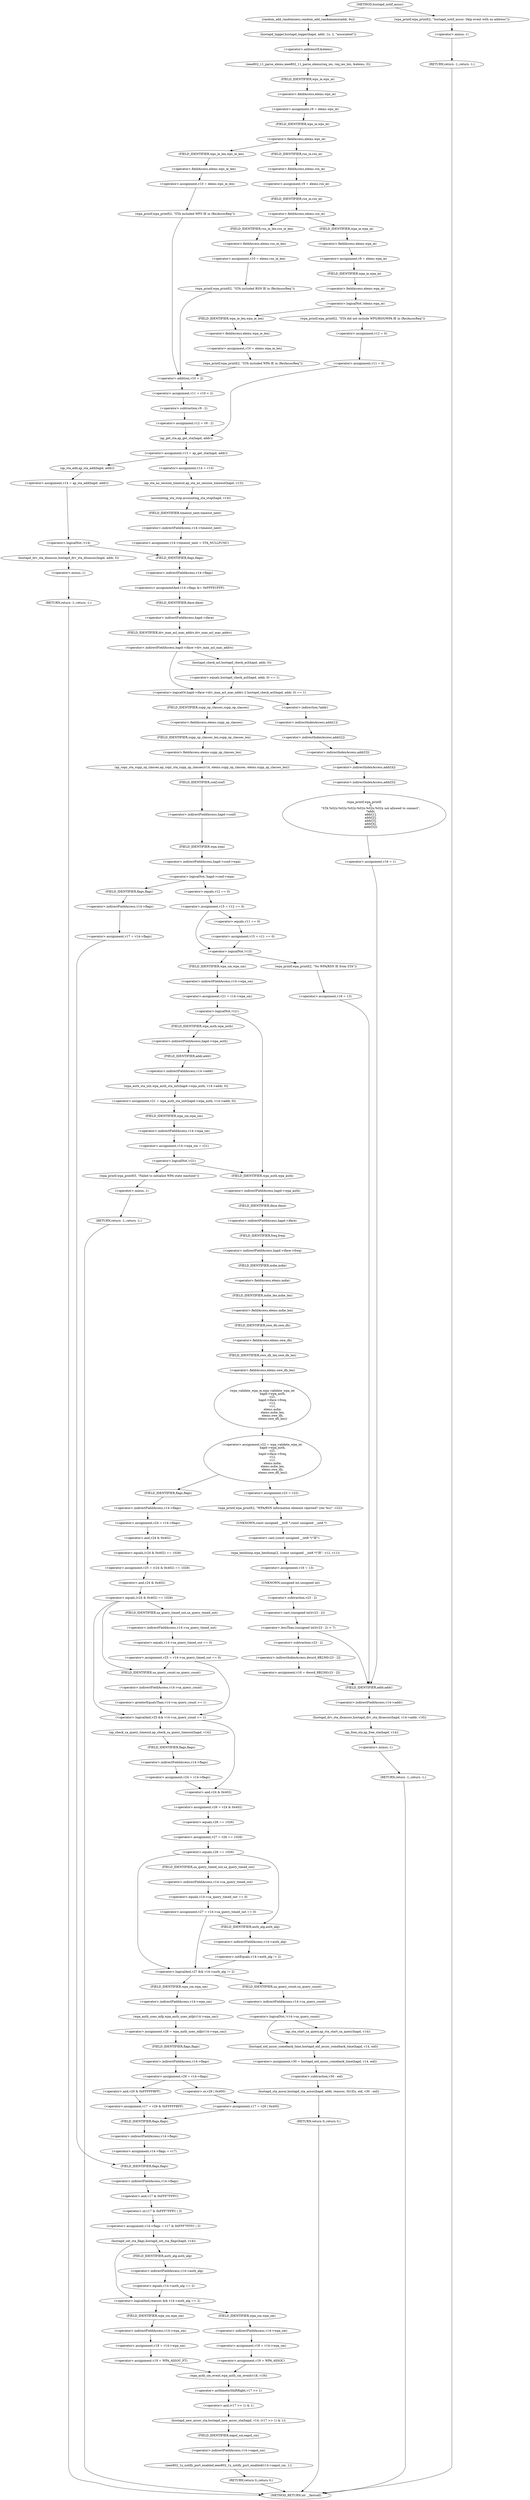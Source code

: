 digraph hostapd_notif_assoc {  
"1000157" [label = "(random_add_randomness,random_add_randomness(addr, 6u))" ]
"1000160" [label = "(hostapd_logger,hostapd_logger(hapd, addr, 1u, 2, \"associated\"))" ]
"1000166" [label = "(ieee802_11_parse_elems,ieee802_11_parse_elems(req_ies, req_ies_len, &elems, 0))" ]
"1000169" [label = "(<operator>.addressOf,&elems)" ]
"1000172" [label = "(<operator>.assignment,v9 = elems.wps_ie)" ]
"1000174" [label = "(<operator>.fieldAccess,elems.wps_ie)" ]
"1000176" [label = "(FIELD_IDENTIFIER,wps_ie,wps_ie)" ]
"1000178" [label = "(<operator>.fieldAccess,elems.wps_ie)" ]
"1000180" [label = "(FIELD_IDENTIFIER,wps_ie,wps_ie)" ]
"1000182" [label = "(<operator>.assignment,v10 = elems.wps_ie_len)" ]
"1000184" [label = "(<operator>.fieldAccess,elems.wps_ie_len)" ]
"1000186" [label = "(FIELD_IDENTIFIER,wps_ie_len,wps_ie_len)" ]
"1000187" [label = "(wpa_printf,wpa_printf(2, \"STA included WPS IE in (Re)AssocReq\"))" ]
"1000192" [label = "(<operator>.assignment,v9 = elems.rsn_ie)" ]
"1000194" [label = "(<operator>.fieldAccess,elems.rsn_ie)" ]
"1000196" [label = "(FIELD_IDENTIFIER,rsn_ie,rsn_ie)" ]
"1000198" [label = "(<operator>.fieldAccess,elems.rsn_ie)" ]
"1000200" [label = "(FIELD_IDENTIFIER,rsn_ie,rsn_ie)" ]
"1000202" [label = "(<operator>.assignment,v10 = elems.rsn_ie_len)" ]
"1000204" [label = "(<operator>.fieldAccess,elems.rsn_ie_len)" ]
"1000206" [label = "(FIELD_IDENTIFIER,rsn_ie_len,rsn_ie_len)" ]
"1000207" [label = "(wpa_printf,wpa_printf(2, \"STA included RSN IE in (Re)AssocReq\"))" ]
"1000212" [label = "(<operator>.assignment,v9 = elems.wpa_ie)" ]
"1000214" [label = "(<operator>.fieldAccess,elems.wpa_ie)" ]
"1000216" [label = "(FIELD_IDENTIFIER,wpa_ie,wpa_ie)" ]
"1000218" [label = "(<operator>.logicalNot,!elems.wpa_ie)" ]
"1000219" [label = "(<operator>.fieldAccess,elems.wpa_ie)" ]
"1000221" [label = "(FIELD_IDENTIFIER,wpa_ie,wpa_ie)" ]
"1000223" [label = "(wpa_printf,wpa_printf(2, \"STA did not include WPS/RSN/WPA IE in (Re)AssocReq\"))" ]
"1000226" [label = "(<operator>.assignment,v12 = 0)" ]
"1000229" [label = "(<operator>.assignment,v11 = 0)" ]
"1000233" [label = "(<operator>.assignment,v13 = ap_get_sta(hapd, addr))" ]
"1000235" [label = "(ap_get_sta,ap_get_sta(hapd, addr))" ]
"1000241" [label = "(<operator>.assignment,v14 = v13)" ]
"1000244" [label = "(ap_sta_no_session_timeout,ap_sta_no_session_timeout(hapd, v13))" ]
"1000247" [label = "(accounting_sta_stop,accounting_sta_stop(hapd, v14))" ]
"1000250" [label = "(<operator>.assignment,v14->timeout_next = STA_NULLFUNC)" ]
"1000251" [label = "(<operator>.indirectFieldAccess,v14->timeout_next)" ]
"1000253" [label = "(FIELD_IDENTIFIER,timeout_next,timeout_next)" ]
"1000257" [label = "(<operator>.assignment,v14 = ap_sta_add(hapd, addr))" ]
"1000259" [label = "(ap_sta_add,ap_sta_add(hapd, addr))" ]
"1000263" [label = "(<operator>.logicalNot,!v14)" ]
"1000266" [label = "(hostapd_drv_sta_disassoc,hostapd_drv_sta_disassoc(hapd, addr, 5))" ]
"1000270" [label = "(RETURN,return -1;,return -1;)" ]
"1000271" [label = "(<operator>.minus,-1)" ]
"1000273" [label = "(<operators>.assignmentAnd,v14->flags &= 0xFFFECFFF)" ]
"1000274" [label = "(<operator>.indirectFieldAccess,v14->flags)" ]
"1000276" [label = "(FIELD_IDENTIFIER,flags,flags)" ]
"1000279" [label = "(<operator>.logicalOr,hapd->iface->drv_max_acl_mac_addrs || hostapd_check_acl(hapd, addr, 0) == 1)" ]
"1000280" [label = "(<operator>.indirectFieldAccess,hapd->iface->drv_max_acl_mac_addrs)" ]
"1000281" [label = "(<operator>.indirectFieldAccess,hapd->iface)" ]
"1000283" [label = "(FIELD_IDENTIFIER,iface,iface)" ]
"1000284" [label = "(FIELD_IDENTIFIER,drv_max_acl_mac_addrs,drv_max_acl_mac_addrs)" ]
"1000285" [label = "(<operator>.equals,hostapd_check_acl(hapd, addr, 0) == 1)" ]
"1000286" [label = "(hostapd_check_acl,hostapd_check_acl(hapd, addr, 0))" ]
"1000292" [label = "(ap_copy_sta_supp_op_classes,ap_copy_sta_supp_op_classes(v14, elems.supp_op_classes, elems.supp_op_classes_len))" ]
"1000294" [label = "(<operator>.fieldAccess,elems.supp_op_classes)" ]
"1000296" [label = "(FIELD_IDENTIFIER,supp_op_classes,supp_op_classes)" ]
"1000297" [label = "(<operator>.fieldAccess,elems.supp_op_classes_len)" ]
"1000299" [label = "(FIELD_IDENTIFIER,supp_op_classes_len,supp_op_classes_len)" ]
"1000301" [label = "(<operator>.logicalNot,!hapd->conf->wpa)" ]
"1000302" [label = "(<operator>.indirectFieldAccess,hapd->conf->wpa)" ]
"1000303" [label = "(<operator>.indirectFieldAccess,hapd->conf)" ]
"1000305" [label = "(FIELD_IDENTIFIER,conf,conf)" ]
"1000306" [label = "(FIELD_IDENTIFIER,wpa,wpa)" ]
"1000308" [label = "(<operator>.assignment,v17 = v14->flags)" ]
"1000310" [label = "(<operator>.indirectFieldAccess,v14->flags)" ]
"1000312" [label = "(FIELD_IDENTIFIER,flags,flags)" ]
"1000314" [label = "(<operator>.assignment,v15 = v12 == 0)" ]
"1000316" [label = "(<operator>.equals,v12 == 0)" ]
"1000321" [label = "(<operator>.assignment,v15 = v11 == 0)" ]
"1000323" [label = "(<operator>.equals,v11 == 0)" ]
"1000327" [label = "(<operator>.logicalNot,!v15)" ]
"1000330" [label = "(<operator>.assignment,v21 = v14->wpa_sm)" ]
"1000332" [label = "(<operator>.indirectFieldAccess,v14->wpa_sm)" ]
"1000334" [label = "(FIELD_IDENTIFIER,wpa_sm,wpa_sm)" ]
"1000336" [label = "(<operator>.logicalNot,!v21)" ]
"1000339" [label = "(<operator>.assignment,v21 = wpa_auth_sta_init(hapd->wpa_auth, v14->addr, 0))" ]
"1000341" [label = "(wpa_auth_sta_init,wpa_auth_sta_init(hapd->wpa_auth, v14->addr, 0))" ]
"1000342" [label = "(<operator>.indirectFieldAccess,hapd->wpa_auth)" ]
"1000344" [label = "(FIELD_IDENTIFIER,wpa_auth,wpa_auth)" ]
"1000345" [label = "(<operator>.indirectFieldAccess,v14->addr)" ]
"1000347" [label = "(FIELD_IDENTIFIER,addr,addr)" ]
"1000349" [label = "(<operator>.assignment,v14->wpa_sm = v21)" ]
"1000350" [label = "(<operator>.indirectFieldAccess,v14->wpa_sm)" ]
"1000352" [label = "(FIELD_IDENTIFIER,wpa_sm,wpa_sm)" ]
"1000355" [label = "(<operator>.logicalNot,!v21)" ]
"1000358" [label = "(wpa_printf,wpa_printf(5, \"Failed to initialize WPA state machine\"))" ]
"1000361" [label = "(RETURN,return -1;,return -1;)" ]
"1000362" [label = "(<operator>.minus,-1)" ]
"1000364" [label = "(<operator>.assignment,v22 = wpa_validate_wpa_ie(\n                      hapd->wpa_auth,\n                      v21,\n                      hapd->iface->freq,\n                      v12,\n                      v11,\n                      elems.mdie,\n                      elems.mdie_len,\n                      elems.owe_dh,\n                      elems.owe_dh_len))" ]
"1000366" [label = "(wpa_validate_wpa_ie,wpa_validate_wpa_ie(\n                      hapd->wpa_auth,\n                      v21,\n                      hapd->iface->freq,\n                      v12,\n                      v11,\n                      elems.mdie,\n                      elems.mdie_len,\n                      elems.owe_dh,\n                      elems.owe_dh_len))" ]
"1000367" [label = "(<operator>.indirectFieldAccess,hapd->wpa_auth)" ]
"1000369" [label = "(FIELD_IDENTIFIER,wpa_auth,wpa_auth)" ]
"1000371" [label = "(<operator>.indirectFieldAccess,hapd->iface->freq)" ]
"1000372" [label = "(<operator>.indirectFieldAccess,hapd->iface)" ]
"1000374" [label = "(FIELD_IDENTIFIER,iface,iface)" ]
"1000375" [label = "(FIELD_IDENTIFIER,freq,freq)" ]
"1000378" [label = "(<operator>.fieldAccess,elems.mdie)" ]
"1000380" [label = "(FIELD_IDENTIFIER,mdie,mdie)" ]
"1000381" [label = "(<operator>.fieldAccess,elems.mdie_len)" ]
"1000383" [label = "(FIELD_IDENTIFIER,mdie_len,mdie_len)" ]
"1000384" [label = "(<operator>.fieldAccess,elems.owe_dh)" ]
"1000386" [label = "(FIELD_IDENTIFIER,owe_dh,owe_dh)" ]
"1000387" [label = "(<operator>.fieldAccess,elems.owe_dh_len)" ]
"1000389" [label = "(FIELD_IDENTIFIER,owe_dh_len,owe_dh_len)" ]
"1000393" [label = "(<operator>.assignment,v23 = v22)" ]
"1000396" [label = "(wpa_printf,wpa_printf(2, \"WPA/RSN information element rejected? (res %u)\", v22))" ]
"1000400" [label = "(wpa_hexdump,wpa_hexdump(2, (const unsigned __int8 *)\"IE\", v12, v11))" ]
"1000402" [label = "(<operator>.cast,(const unsigned __int8 *)\"IE\")" ]
"1000403" [label = "(UNKNOWN,const unsigned __int8 *,const unsigned __int8 *)" ]
"1000407" [label = "(<operator>.assignment,v16 = 13)" ]
"1000411" [label = "(<operator>.lessThan,(unsigned int)(v23 - 2) < 7)" ]
"1000412" [label = "(<operator>.cast,(unsigned int)(v23 - 2))" ]
"1000413" [label = "(UNKNOWN,unsigned int,unsigned int)" ]
"1000414" [label = "(<operator>.subtraction,v23 - 2)" ]
"1000418" [label = "(<operator>.assignment,v16 = dword_8B230[v23 - 2])" ]
"1000420" [label = "(<operator>.indirectIndexAccess,dword_8B230[v23 - 2])" ]
"1000422" [label = "(<operator>.subtraction,v23 - 2)" ]
"1000426" [label = "(<operator>.assignment,v24 = v14->flags)" ]
"1000428" [label = "(<operator>.indirectFieldAccess,v14->flags)" ]
"1000430" [label = "(FIELD_IDENTIFIER,flags,flags)" ]
"1000431" [label = "(<operator>.assignment,v25 = (v24 & 0x402) == 1026)" ]
"1000433" [label = "(<operator>.equals,(v24 & 0x402) == 1026)" ]
"1000434" [label = "(<operator>.and,v24 & 0x402)" ]
"1000439" [label = "(<operator>.equals,(v24 & 0x402) == 1026)" ]
"1000440" [label = "(<operator>.and,v24 & 0x402)" ]
"1000444" [label = "(<operator>.assignment,v25 = v14->sa_query_timed_out == 0)" ]
"1000446" [label = "(<operator>.equals,v14->sa_query_timed_out == 0)" ]
"1000447" [label = "(<operator>.indirectFieldAccess,v14->sa_query_timed_out)" ]
"1000449" [label = "(FIELD_IDENTIFIER,sa_query_timed_out,sa_query_timed_out)" ]
"1000452" [label = "(<operator>.logicalAnd,v25 && v14->sa_query_count >= 1)" ]
"1000454" [label = "(<operator>.greaterEqualsThan,v14->sa_query_count >= 1)" ]
"1000455" [label = "(<operator>.indirectFieldAccess,v14->sa_query_count)" ]
"1000457" [label = "(FIELD_IDENTIFIER,sa_query_count,sa_query_count)" ]
"1000460" [label = "(ap_check_sa_query_timeout,ap_check_sa_query_timeout(hapd, v14))" ]
"1000463" [label = "(<operator>.assignment,v24 = v14->flags)" ]
"1000465" [label = "(<operator>.indirectFieldAccess,v14->flags)" ]
"1000467" [label = "(FIELD_IDENTIFIER,flags,flags)" ]
"1000468" [label = "(<operator>.assignment,v26 = v24 & 0x402)" ]
"1000470" [label = "(<operator>.and,v24 & 0x402)" ]
"1000473" [label = "(<operator>.assignment,v27 = v26 == 1026)" ]
"1000475" [label = "(<operator>.equals,v26 == 1026)" ]
"1000479" [label = "(<operator>.equals,v26 == 1026)" ]
"1000482" [label = "(<operator>.assignment,v27 = v14->sa_query_timed_out == 0)" ]
"1000484" [label = "(<operator>.equals,v14->sa_query_timed_out == 0)" ]
"1000485" [label = "(<operator>.indirectFieldAccess,v14->sa_query_timed_out)" ]
"1000487" [label = "(FIELD_IDENTIFIER,sa_query_timed_out,sa_query_timed_out)" ]
"1000490" [label = "(<operator>.logicalAnd,v27 && v14->auth_alg != 2)" ]
"1000492" [label = "(<operator>.notEquals,v14->auth_alg != 2)" ]
"1000493" [label = "(<operator>.indirectFieldAccess,v14->auth_alg)" ]
"1000495" [label = "(FIELD_IDENTIFIER,auth_alg,auth_alg)" ]
"1000499" [label = "(<operator>.logicalNot,!v14->sa_query_count)" ]
"1000500" [label = "(<operator>.indirectFieldAccess,v14->sa_query_count)" ]
"1000502" [label = "(FIELD_IDENTIFIER,sa_query_count,sa_query_count)" ]
"1000503" [label = "(ap_sta_start_sa_query,ap_sta_start_sa_query(hapd, v14))" ]
"1000506" [label = "(<operator>.assignment,v30 = hostapd_eid_assoc_comeback_time(hapd, v14, eid))" ]
"1000508" [label = "(hostapd_eid_assoc_comeback_time,hostapd_eid_assoc_comeback_time(hapd, v14, eid))" ]
"1000512" [label = "(hostapd_sta_assoc,hostapd_sta_assoc(hapd, addr, reassoc, 0x1Eu, eid, v30 - eid))" ]
"1000518" [label = "(<operator>.subtraction,v30 - eid)" ]
"1000521" [label = "(RETURN,return 0;,return 0;)" ]
"1000523" [label = "(<operator>.assignment,v28 = wpa_auth_uses_mfp(v14->wpa_sm))" ]
"1000525" [label = "(wpa_auth_uses_mfp,wpa_auth_uses_mfp(v14->wpa_sm))" ]
"1000526" [label = "(<operator>.indirectFieldAccess,v14->wpa_sm)" ]
"1000528" [label = "(FIELD_IDENTIFIER,wpa_sm,wpa_sm)" ]
"1000529" [label = "(<operator>.assignment,v29 = v14->flags)" ]
"1000531" [label = "(<operator>.indirectFieldAccess,v14->flags)" ]
"1000533" [label = "(FIELD_IDENTIFIER,flags,flags)" ]
"1000536" [label = "(<operator>.assignment,v17 = v29 | 0x400)" ]
"1000538" [label = "(<operator>.or,v29 | 0x400)" ]
"1000542" [label = "(<operator>.assignment,v17 = v29 & 0xFFFFFBFF)" ]
"1000544" [label = "(<operator>.and,v29 & 0xFFFFFBFF)" ]
"1000547" [label = "(<operator>.assignment,v14->flags = v17)" ]
"1000548" [label = "(<operator>.indirectFieldAccess,v14->flags)" ]
"1000550" [label = "(FIELD_IDENTIFIER,flags,flags)" ]
"1000553" [label = "(<operator>.assignment,v14->flags = v17 & 0xFFF7FFFC | 3)" ]
"1000554" [label = "(<operator>.indirectFieldAccess,v14->flags)" ]
"1000556" [label = "(FIELD_IDENTIFIER,flags,flags)" ]
"1000557" [label = "(<operator>.or,v17 & 0xFFF7FFFC | 3)" ]
"1000558" [label = "(<operator>.and,v17 & 0xFFF7FFFC)" ]
"1000562" [label = "(hostapd_set_sta_flags,hostapd_set_sta_flags(hapd, v14))" ]
"1000566" [label = "(<operator>.logicalAnd,reassoc && v14->auth_alg == 2)" ]
"1000568" [label = "(<operator>.equals,v14->auth_alg == 2)" ]
"1000569" [label = "(<operator>.indirectFieldAccess,v14->auth_alg)" ]
"1000571" [label = "(FIELD_IDENTIFIER,auth_alg,auth_alg)" ]
"1000574" [label = "(<operator>.assignment,v18 = v14->wpa_sm)" ]
"1000576" [label = "(<operator>.indirectFieldAccess,v14->wpa_sm)" ]
"1000578" [label = "(FIELD_IDENTIFIER,wpa_sm,wpa_sm)" ]
"1000579" [label = "(<operator>.assignment,v19 = WPA_ASSOC_FT)" ]
"1000584" [label = "(<operator>.assignment,v18 = v14->wpa_sm)" ]
"1000586" [label = "(<operator>.indirectFieldAccess,v14->wpa_sm)" ]
"1000588" [label = "(FIELD_IDENTIFIER,wpa_sm,wpa_sm)" ]
"1000589" [label = "(<operator>.assignment,v19 = WPA_ASSOC)" ]
"1000592" [label = "(wpa_auth_sm_event,wpa_auth_sm_event(v18, v19))" ]
"1000595" [label = "(hostapd_new_assoc_sta,hostapd_new_assoc_sta(hapd, v14, (v17 >> 1) & 1))" ]
"1000598" [label = "(<operator>.and,(v17 >> 1) & 1)" ]
"1000599" [label = "(<operator>.arithmeticShiftRight,v17 >> 1)" ]
"1000603" [label = "(ieee802_1x_notify_port_enabled,ieee802_1x_notify_port_enabled(v14->eapol_sm, 1))" ]
"1000604" [label = "(<operator>.indirectFieldAccess,v14->eapol_sm)" ]
"1000606" [label = "(FIELD_IDENTIFIER,eapol_sm,eapol_sm)" ]
"1000608" [label = "(RETURN,return 0;,return 0;)" ]
"1000610" [label = "(wpa_printf,wpa_printf(2, \"No WPA/RSN IE from STA\"))" ]
"1000613" [label = "(<operator>.assignment,v16 = 13)" ]
"1000618" [label = "(wpa_printf,wpa_printf(\n              3,\n              \"STA %02x:%02x:%02x:%02x:%02x:%02x not allowed to connect\",\n              *addr,\n              addr[1],\n              addr[2],\n              addr[3],\n              addr[4],\n              addr[5]))" ]
"1000621" [label = "(<operator>.indirection,*addr)" ]
"1000623" [label = "(<operator>.indirectIndexAccess,addr[1])" ]
"1000626" [label = "(<operator>.indirectIndexAccess,addr[2])" ]
"1000629" [label = "(<operator>.indirectIndexAccess,addr[3])" ]
"1000632" [label = "(<operator>.indirectIndexAccess,addr[4])" ]
"1000635" [label = "(<operator>.indirectIndexAccess,addr[5])" ]
"1000638" [label = "(<operator>.assignment,v16 = 1)" ]
"1000642" [label = "(hostapd_drv_sta_disassoc,hostapd_drv_sta_disassoc(hapd, v14->addr, v16))" ]
"1000644" [label = "(<operator>.indirectFieldAccess,v14->addr)" ]
"1000646" [label = "(FIELD_IDENTIFIER,addr,addr)" ]
"1000648" [label = "(ap_free_sta,ap_free_sta(hapd, v14))" ]
"1000651" [label = "(RETURN,return -1;,return -1;)" ]
"1000652" [label = "(<operator>.minus,-1)" ]
"1000654" [label = "(<operator>.assignment,v10 = elems.wpa_ie_len)" ]
"1000656" [label = "(<operator>.fieldAccess,elems.wpa_ie_len)" ]
"1000658" [label = "(FIELD_IDENTIFIER,wpa_ie_len,wpa_ie_len)" ]
"1000659" [label = "(wpa_printf,wpa_printf(2, \"STA included WPA IE in (Re)AssocReq\"))" ]
"1000662" [label = "(<operator>.assignment,v11 = v10 + 2)" ]
"1000664" [label = "(<operator>.addition,v10 + 2)" ]
"1000667" [label = "(<operator>.assignment,v12 = v9 - 2)" ]
"1000669" [label = "(<operator>.subtraction,v9 - 2)" ]
"1000673" [label = "(wpa_printf,wpa_printf(2, \"hostapd_notif_assoc: Skip event with no address\"))" ]
"1000676" [label = "(RETURN,return -1;,return -1;)" ]
"1000677" [label = "(<operator>.minus,-1)" ]
"1000124" [label = "(METHOD,hostapd_notif_assoc)" ]
"1000679" [label = "(METHOD_RETURN,int __fastcall)" ]
  "1000157" -> "1000160" 
  "1000160" -> "1000169" 
  "1000166" -> "1000176" 
  "1000169" -> "1000166" 
  "1000172" -> "1000180" 
  "1000174" -> "1000172" 
  "1000176" -> "1000174" 
  "1000178" -> "1000186" 
  "1000178" -> "1000196" 
  "1000180" -> "1000178" 
  "1000182" -> "1000187" 
  "1000184" -> "1000182" 
  "1000186" -> "1000184" 
  "1000187" -> "1000664" 
  "1000192" -> "1000200" 
  "1000194" -> "1000192" 
  "1000196" -> "1000194" 
  "1000198" -> "1000206" 
  "1000198" -> "1000216" 
  "1000200" -> "1000198" 
  "1000202" -> "1000207" 
  "1000204" -> "1000202" 
  "1000206" -> "1000204" 
  "1000207" -> "1000664" 
  "1000212" -> "1000221" 
  "1000214" -> "1000212" 
  "1000216" -> "1000214" 
  "1000218" -> "1000223" 
  "1000218" -> "1000658" 
  "1000219" -> "1000218" 
  "1000221" -> "1000219" 
  "1000223" -> "1000226" 
  "1000226" -> "1000229" 
  "1000229" -> "1000235" 
  "1000233" -> "1000241" 
  "1000233" -> "1000259" 
  "1000235" -> "1000233" 
  "1000241" -> "1000244" 
  "1000244" -> "1000247" 
  "1000247" -> "1000253" 
  "1000250" -> "1000276" 
  "1000251" -> "1000250" 
  "1000253" -> "1000251" 
  "1000257" -> "1000263" 
  "1000259" -> "1000257" 
  "1000263" -> "1000266" 
  "1000263" -> "1000276" 
  "1000266" -> "1000271" 
  "1000270" -> "1000679" 
  "1000271" -> "1000270" 
  "1000273" -> "1000283" 
  "1000274" -> "1000273" 
  "1000276" -> "1000274" 
  "1000279" -> "1000296" 
  "1000279" -> "1000621" 
  "1000280" -> "1000279" 
  "1000280" -> "1000286" 
  "1000281" -> "1000284" 
  "1000283" -> "1000281" 
  "1000284" -> "1000280" 
  "1000285" -> "1000279" 
  "1000286" -> "1000285" 
  "1000292" -> "1000305" 
  "1000294" -> "1000299" 
  "1000296" -> "1000294" 
  "1000297" -> "1000292" 
  "1000299" -> "1000297" 
  "1000301" -> "1000312" 
  "1000301" -> "1000316" 
  "1000302" -> "1000301" 
  "1000303" -> "1000306" 
  "1000305" -> "1000303" 
  "1000306" -> "1000302" 
  "1000308" -> "1000556" 
  "1000310" -> "1000308" 
  "1000312" -> "1000310" 
  "1000314" -> "1000323" 
  "1000314" -> "1000327" 
  "1000316" -> "1000314" 
  "1000321" -> "1000327" 
  "1000323" -> "1000321" 
  "1000327" -> "1000334" 
  "1000327" -> "1000610" 
  "1000330" -> "1000336" 
  "1000332" -> "1000330" 
  "1000334" -> "1000332" 
  "1000336" -> "1000344" 
  "1000336" -> "1000369" 
  "1000339" -> "1000352" 
  "1000341" -> "1000339" 
  "1000342" -> "1000347" 
  "1000344" -> "1000342" 
  "1000345" -> "1000341" 
  "1000347" -> "1000345" 
  "1000349" -> "1000355" 
  "1000350" -> "1000349" 
  "1000352" -> "1000350" 
  "1000355" -> "1000358" 
  "1000355" -> "1000369" 
  "1000358" -> "1000362" 
  "1000361" -> "1000679" 
  "1000362" -> "1000361" 
  "1000364" -> "1000393" 
  "1000364" -> "1000430" 
  "1000366" -> "1000364" 
  "1000367" -> "1000374" 
  "1000369" -> "1000367" 
  "1000371" -> "1000380" 
  "1000372" -> "1000375" 
  "1000374" -> "1000372" 
  "1000375" -> "1000371" 
  "1000378" -> "1000383" 
  "1000380" -> "1000378" 
  "1000381" -> "1000386" 
  "1000383" -> "1000381" 
  "1000384" -> "1000389" 
  "1000386" -> "1000384" 
  "1000387" -> "1000366" 
  "1000389" -> "1000387" 
  "1000393" -> "1000396" 
  "1000396" -> "1000403" 
  "1000400" -> "1000407" 
  "1000402" -> "1000400" 
  "1000403" -> "1000402" 
  "1000407" -> "1000413" 
  "1000411" -> "1000422" 
  "1000411" -> "1000646" 
  "1000412" -> "1000411" 
  "1000413" -> "1000414" 
  "1000414" -> "1000412" 
  "1000418" -> "1000646" 
  "1000420" -> "1000418" 
  "1000422" -> "1000420" 
  "1000426" -> "1000434" 
  "1000428" -> "1000426" 
  "1000430" -> "1000428" 
  "1000431" -> "1000440" 
  "1000433" -> "1000431" 
  "1000434" -> "1000433" 
  "1000439" -> "1000449" 
  "1000439" -> "1000452" 
  "1000439" -> "1000457" 
  "1000440" -> "1000439" 
  "1000444" -> "1000452" 
  "1000444" -> "1000457" 
  "1000446" -> "1000444" 
  "1000447" -> "1000446" 
  "1000449" -> "1000447" 
  "1000452" -> "1000460" 
  "1000452" -> "1000470" 
  "1000454" -> "1000452" 
  "1000455" -> "1000454" 
  "1000457" -> "1000455" 
  "1000460" -> "1000467" 
  "1000463" -> "1000470" 
  "1000465" -> "1000463" 
  "1000467" -> "1000465" 
  "1000468" -> "1000475" 
  "1000470" -> "1000468" 
  "1000473" -> "1000479" 
  "1000475" -> "1000473" 
  "1000479" -> "1000487" 
  "1000479" -> "1000490" 
  "1000479" -> "1000495" 
  "1000482" -> "1000490" 
  "1000482" -> "1000495" 
  "1000484" -> "1000482" 
  "1000485" -> "1000484" 
  "1000487" -> "1000485" 
  "1000490" -> "1000502" 
  "1000490" -> "1000528" 
  "1000492" -> "1000490" 
  "1000493" -> "1000492" 
  "1000495" -> "1000493" 
  "1000499" -> "1000503" 
  "1000499" -> "1000508" 
  "1000500" -> "1000499" 
  "1000502" -> "1000500" 
  "1000503" -> "1000508" 
  "1000506" -> "1000518" 
  "1000508" -> "1000506" 
  "1000512" -> "1000521" 
  "1000518" -> "1000512" 
  "1000521" -> "1000679" 
  "1000523" -> "1000533" 
  "1000525" -> "1000523" 
  "1000526" -> "1000525" 
  "1000528" -> "1000526" 
  "1000529" -> "1000538" 
  "1000529" -> "1000544" 
  "1000531" -> "1000529" 
  "1000533" -> "1000531" 
  "1000536" -> "1000550" 
  "1000538" -> "1000536" 
  "1000542" -> "1000550" 
  "1000544" -> "1000542" 
  "1000547" -> "1000556" 
  "1000548" -> "1000547" 
  "1000550" -> "1000548" 
  "1000553" -> "1000562" 
  "1000554" -> "1000558" 
  "1000556" -> "1000554" 
  "1000557" -> "1000553" 
  "1000558" -> "1000557" 
  "1000562" -> "1000566" 
  "1000562" -> "1000571" 
  "1000566" -> "1000578" 
  "1000566" -> "1000588" 
  "1000568" -> "1000566" 
  "1000569" -> "1000568" 
  "1000571" -> "1000569" 
  "1000574" -> "1000579" 
  "1000576" -> "1000574" 
  "1000578" -> "1000576" 
  "1000579" -> "1000592" 
  "1000584" -> "1000589" 
  "1000586" -> "1000584" 
  "1000588" -> "1000586" 
  "1000589" -> "1000592" 
  "1000592" -> "1000599" 
  "1000595" -> "1000606" 
  "1000598" -> "1000595" 
  "1000599" -> "1000598" 
  "1000603" -> "1000608" 
  "1000604" -> "1000603" 
  "1000606" -> "1000604" 
  "1000608" -> "1000679" 
  "1000610" -> "1000613" 
  "1000613" -> "1000646" 
  "1000618" -> "1000638" 
  "1000621" -> "1000623" 
  "1000623" -> "1000626" 
  "1000626" -> "1000629" 
  "1000629" -> "1000632" 
  "1000632" -> "1000635" 
  "1000635" -> "1000618" 
  "1000638" -> "1000646" 
  "1000642" -> "1000648" 
  "1000644" -> "1000642" 
  "1000646" -> "1000644" 
  "1000648" -> "1000652" 
  "1000651" -> "1000679" 
  "1000652" -> "1000651" 
  "1000654" -> "1000659" 
  "1000656" -> "1000654" 
  "1000658" -> "1000656" 
  "1000659" -> "1000664" 
  "1000662" -> "1000669" 
  "1000664" -> "1000662" 
  "1000667" -> "1000235" 
  "1000669" -> "1000667" 
  "1000673" -> "1000677" 
  "1000676" -> "1000679" 
  "1000677" -> "1000676" 
  "1000124" -> "1000157" 
  "1000124" -> "1000673" 
}
